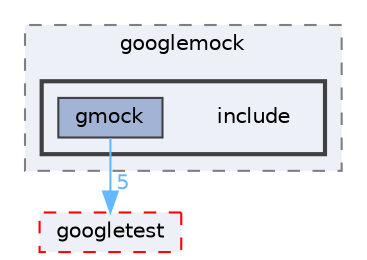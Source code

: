 digraph "googletest/googlemock/include"
{
 // LATEX_PDF_SIZE
  bgcolor="transparent";
  edge [fontname=Helvetica,fontsize=10,labelfontname=Helvetica,labelfontsize=10];
  node [fontname=Helvetica,fontsize=10,shape=box,height=0.2,width=0.4];
  compound=true
  subgraph clusterdir_eabfa435b6f6c58a855f6d8481e5f7a4 {
    graph [ bgcolor="#edf0f7", pencolor="grey50", label="googlemock", fontname=Helvetica,fontsize=10 style="filled,dashed", URL="dir_eabfa435b6f6c58a855f6d8481e5f7a4.html",tooltip=""]
  subgraph clusterdir_9c3a6970d54cccef69c4c601a19386ac {
    graph [ bgcolor="#edf0f7", pencolor="grey25", label="", fontname=Helvetica,fontsize=10 style="filled,bold", URL="dir_9c3a6970d54cccef69c4c601a19386ac.html",tooltip=""]
    dir_9c3a6970d54cccef69c4c601a19386ac [shape=plaintext, label="include"];
  dir_d10c3e8a2dde3831a0cdf2fb5b9ce982 [label="gmock", fillcolor="#a2b4d6", color="grey25", style="filled", URL="dir_d10c3e8a2dde3831a0cdf2fb5b9ce982.html",tooltip=""];
  }
  }
  dir_7b86808525f21adae85b84901a4f8edc [label="googletest", fillcolor="#edf0f7", color="red", style="filled,dashed", URL="dir_7b86808525f21adae85b84901a4f8edc.html",tooltip=""];
  dir_d10c3e8a2dde3831a0cdf2fb5b9ce982->dir_7b86808525f21adae85b84901a4f8edc [headlabel="5", labeldistance=1.5 headhref="dir_000085_000102.html" href="dir_000085_000102.html" color="steelblue1" fontcolor="steelblue1"];
}
